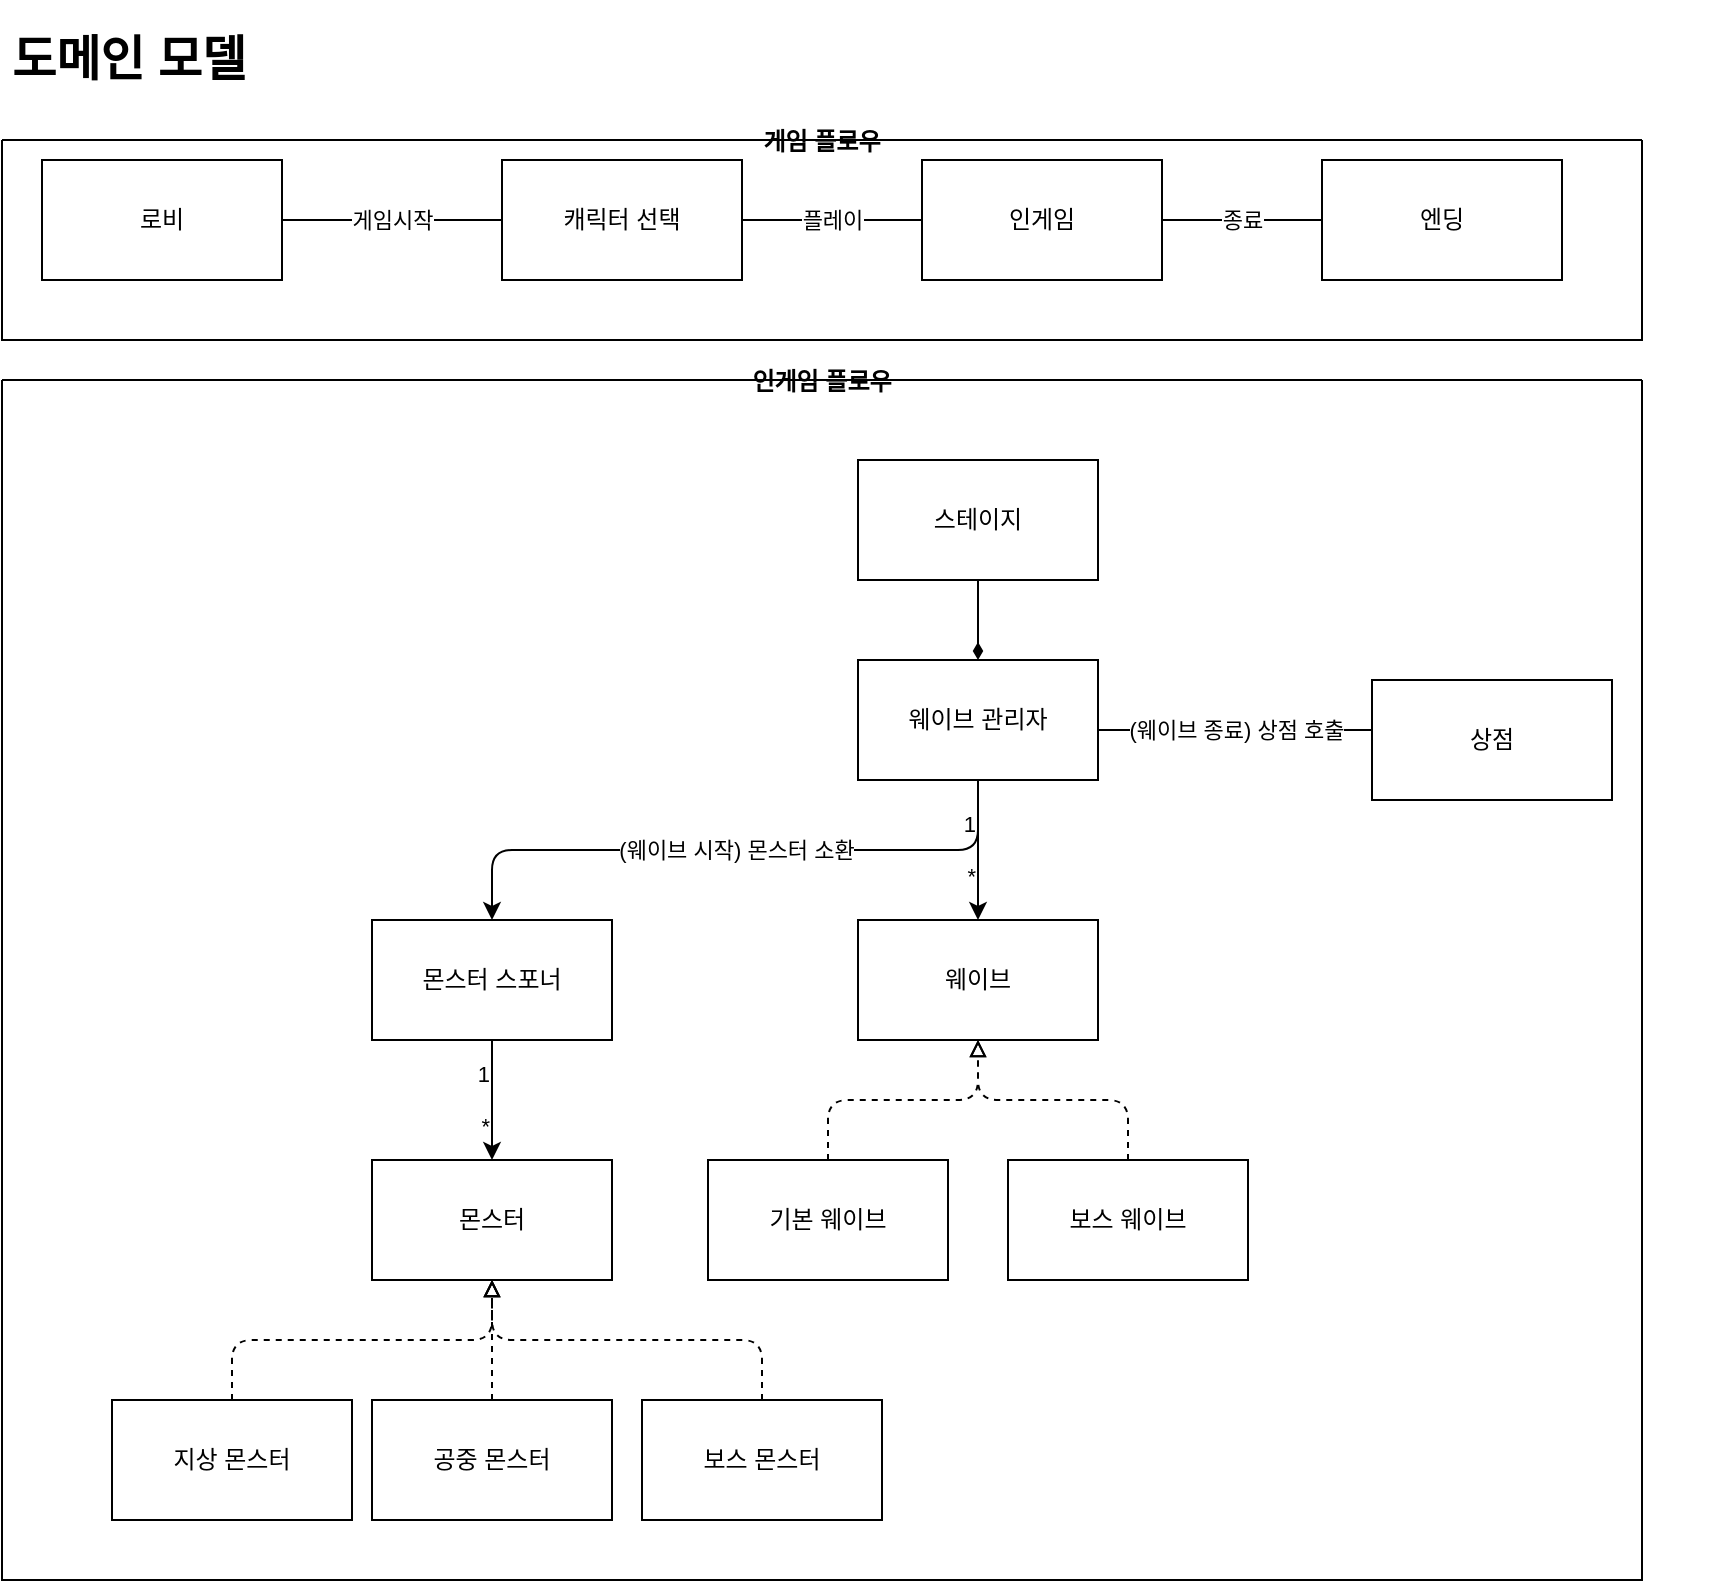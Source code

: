<mxfile>
    <diagram id="ehJ0dWxkUVVamDh69P_z" name="Page-1">
        <mxGraphModel dx="940" dy="928" grid="1" gridSize="10" guides="1" tooltips="1" connect="1" arrows="1" fold="1" page="1" pageScale="1" pageWidth="850" pageHeight="1100" math="0" shadow="0">
            <root>
                <mxCell id="0"/>
                <mxCell id="1" parent="0"/>
                <mxCell id="13" value="게임 플로우" style="swimlane;startSize=0;shadow=0;" parent="1" vertex="1">
                    <mxGeometry x="15" y="70" width="820" height="100" as="geometry">
                        <mxRectangle x="20" y="10" width="100" height="30" as="alternateBounds"/>
                    </mxGeometry>
                </mxCell>
                <mxCell id="12" value="" style="group;movable=1;resizable=1;rotatable=1;deletable=1;editable=1;connectable=1;" parent="13" vertex="1" connectable="0">
                    <mxGeometry x="20" y="10" width="800" height="60" as="geometry"/>
                </mxCell>
                <mxCell id="2" value="로비" style="rounded=0;whiteSpace=wrap;html=1;shadow=0;direction=west;flipH=0;flipV=0;" parent="12" vertex="1">
                    <mxGeometry width="120" height="60" as="geometry"/>
                </mxCell>
                <mxCell id="3" value="캐릭터 선택" style="whiteSpace=wrap;html=1;rounded=0;shadow=0;direction=west;flipH=0;flipV=0;" parent="12" vertex="1">
                    <mxGeometry x="230" width="120" height="60" as="geometry"/>
                </mxCell>
                <mxCell id="4" value="게임시작" style="edgeStyle=none;html=1;shadow=0;endArrow=none;endFill=0;" parent="12" source="2" target="3" edge="1">
                    <mxGeometry relative="1" as="geometry"/>
                </mxCell>
                <mxCell id="5" value="인게임" style="whiteSpace=wrap;html=1;rounded=0;shadow=0;direction=west;flipH=0;flipV=0;" parent="12" vertex="1">
                    <mxGeometry x="440" width="120" height="60" as="geometry"/>
                </mxCell>
                <mxCell id="6" value="플레이" style="edgeStyle=none;html=1;shadow=0;endArrow=none;endFill=0;" parent="12" source="3" target="5" edge="1">
                    <mxGeometry relative="1" as="geometry"/>
                </mxCell>
                <mxCell id="7" value="엔딩" style="whiteSpace=wrap;html=1;rounded=0;direction=west;flipH=0;flipV=0;" parent="12" vertex="1">
                    <mxGeometry x="640" width="120" height="60" as="geometry"/>
                </mxCell>
                <mxCell id="8" value="종료" style="edgeStyle=none;html=1;shadow=0;endArrow=none;endFill=0;" parent="12" source="5" target="7" edge="1">
                    <mxGeometry relative="1" as="geometry"/>
                </mxCell>
                <mxCell id="41" value="&lt;h1&gt;도메인 모델&lt;/h1&gt;" style="text;html=1;strokeColor=none;fillColor=none;spacing=5;spacingTop=-20;whiteSpace=wrap;overflow=hidden;rounded=0;shadow=0;" parent="1" vertex="1">
                    <mxGeometry x="15" y="10" width="190" height="120" as="geometry"/>
                </mxCell>
                <mxCell id="66" value="인게임 플로우" style="swimlane;startSize=0;shadow=0;" parent="1" vertex="1">
                    <mxGeometry x="15" y="190" width="820" height="600" as="geometry"/>
                </mxCell>
                <mxCell id="65" value="" style="group" parent="66" vertex="1" connectable="0">
                    <mxGeometry x="55" y="40" width="800" height="530" as="geometry"/>
                </mxCell>
                <mxCell id="19" value="스테이지" style="rounded=0;whiteSpace=wrap;html=1;shadow=0;" parent="65" vertex="1">
                    <mxGeometry x="373" width="120" height="60" as="geometry"/>
                </mxCell>
                <mxCell id="21" value="" style="edgeStyle=orthogonalEdgeStyle;rounded=1;html=1;shadow=0;endArrow=diamondThin;endFill=1;" parent="65" source="19" target="20" edge="1">
                    <mxGeometry relative="1" as="geometry"/>
                </mxCell>
                <mxCell id="20" value="웨이브 관리자" style="whiteSpace=wrap;html=1;rounded=0;shadow=0;" parent="65" vertex="1">
                    <mxGeometry x="373" y="100" width="120" height="60" as="geometry"/>
                </mxCell>
                <mxCell id="24" value="웨이브" style="whiteSpace=wrap;html=1;rounded=0;shadow=0;" parent="65" vertex="1">
                    <mxGeometry x="373" y="230" width="120" height="60" as="geometry"/>
                </mxCell>
                <mxCell id="25" value="1&lt;br&gt;&lt;br&gt;*" style="edgeStyle=orthogonalEdgeStyle;rounded=1;html=1;shadow=0;verticalAlign=middle;horizontal=1;textDirection=ltr;align=right;" parent="65" source="20" target="24" edge="1">
                    <mxGeometry relative="1" as="geometry"/>
                </mxCell>
                <mxCell id="29" value="" style="edgeStyle=orthogonalEdgeStyle;rounded=1;html=1;shadow=0;endArrow=block;endFill=0;dashed=1;" parent="65" source="26" target="24" edge="1">
                    <mxGeometry relative="1" as="geometry"/>
                </mxCell>
                <mxCell id="26" value="기본 웨이브" style="whiteSpace=wrap;html=1;rounded=0;shadow=0;" parent="65" vertex="1">
                    <mxGeometry x="298" y="350" width="120" height="60" as="geometry"/>
                </mxCell>
                <mxCell id="31" value="" style="edgeStyle=elbowEdgeStyle;rounded=1;elbow=vertical;html=1;shadow=0;endArrow=block;endFill=0;dashed=1;" parent="65" source="30" target="24" edge="1">
                    <mxGeometry relative="1" as="geometry"/>
                </mxCell>
                <mxCell id="30" value="보스 웨이브" style="whiteSpace=wrap;html=1;rounded=0;shadow=0;" parent="65" vertex="1">
                    <mxGeometry x="448" y="350" width="120" height="60" as="geometry"/>
                </mxCell>
                <mxCell id="35" value="상점" style="whiteSpace=wrap;html=1;rounded=0;shadow=0;" parent="65" vertex="1">
                    <mxGeometry x="630" y="110" width="120" height="60" as="geometry"/>
                </mxCell>
                <mxCell id="36" value="(웨이브 종료) 상점 호출" style="edgeStyle=elbowEdgeStyle;rounded=1;elbow=vertical;html=1;shadow=0;endArrow=none;endFill=0;" parent="65" source="20" target="35" edge="1">
                    <mxGeometry relative="1" as="geometry"/>
                </mxCell>
                <mxCell id="39" value="몬스터 스포너" style="whiteSpace=wrap;html=1;rounded=0;shadow=0;" parent="65" vertex="1">
                    <mxGeometry x="130" y="230" width="120" height="60" as="geometry"/>
                </mxCell>
                <mxCell id="40" value="(웨이브 시작) 몬스터 소환" style="edgeStyle=elbowEdgeStyle;rounded=1;elbow=vertical;html=1;shadow=0;endArrow=classic;endFill=1;" parent="65" source="20" target="39" edge="1">
                    <mxGeometry relative="1" as="geometry">
                        <Array as="points">
                            <mxPoint x="360" y="195"/>
                        </Array>
                    </mxGeometry>
                </mxCell>
                <mxCell id="44" value="몬스터" style="whiteSpace=wrap;html=1;rounded=0;shadow=0;" parent="65" vertex="1">
                    <mxGeometry x="130" y="350" width="120" height="60" as="geometry"/>
                </mxCell>
                <mxCell id="45" value="1&lt;br&gt;&lt;br&gt;*" style="edgeStyle=elbowEdgeStyle;rounded=1;elbow=vertical;html=1;shadow=0;endArrow=classic;endFill=1;horizontal=1;textDirection=ltr;align=right;" parent="65" source="39" target="44" edge="1">
                    <mxGeometry relative="1" as="geometry"/>
                </mxCell>
                <mxCell id="49" value="" style="edgeStyle=elbowEdgeStyle;rounded=1;elbow=vertical;html=1;shadow=0;endArrow=block;endFill=0;dashed=1;" parent="65" source="47" target="44" edge="1">
                    <mxGeometry relative="1" as="geometry"/>
                </mxCell>
                <mxCell id="47" value="지상 몬스터" style="whiteSpace=wrap;html=1;rounded=0;shadow=0;" parent="65" vertex="1">
                    <mxGeometry y="470" width="120" height="60" as="geometry"/>
                </mxCell>
                <mxCell id="51" value="" style="edgeStyle=elbowEdgeStyle;rounded=1;elbow=vertical;html=1;shadow=0;endArrow=block;endFill=0;dashed=1;entryX=0.5;entryY=1;entryDx=0;entryDy=0;" parent="65" source="52" target="44" edge="1">
                    <mxGeometry relative="1" as="geometry">
                        <mxPoint x="320" y="410" as="targetPoint"/>
                    </mxGeometry>
                </mxCell>
                <mxCell id="52" value="공중 몬스터" style="whiteSpace=wrap;html=1;rounded=0;shadow=0;" parent="65" vertex="1">
                    <mxGeometry x="130" y="470" width="120" height="60" as="geometry"/>
                </mxCell>
                <mxCell id="55" style="edgeStyle=elbowEdgeStyle;rounded=1;elbow=vertical;html=1;shadow=0;dashed=1;endArrow=block;endFill=0;" parent="65" source="53" target="44" edge="1">
                    <mxGeometry relative="1" as="geometry"/>
                </mxCell>
                <mxCell id="53" value="보스 몬스터" style="whiteSpace=wrap;html=1;rounded=0;shadow=0;" parent="65" vertex="1">
                    <mxGeometry x="265" y="470" width="120" height="60" as="geometry"/>
                </mxCell>
            </root>
        </mxGraphModel>
    </diagram>
</mxfile>